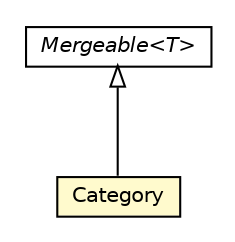 #!/usr/local/bin/dot
#
# Class diagram 
# Generated by UMLGraph version 5.1 (http://www.umlgraph.org/)
#

digraph G {
	edge [fontname="Helvetica",fontsize=10,labelfontname="Helvetica",labelfontsize=10];
	node [fontname="Helvetica",fontsize=10,shape=plaintext];
	nodesep=0.25;
	ranksep=0.5;
	// org.androidtransfuse.model.manifest.Category
	c8644 [label=<<table title="org.androidtransfuse.model.manifest.Category" border="0" cellborder="1" cellspacing="0" cellpadding="2" port="p" bgcolor="lemonChiffon" href="./Category.html">
		<tr><td><table border="0" cellspacing="0" cellpadding="1">
<tr><td align="center" balign="center"> Category </td></tr>
		</table></td></tr>
		</table>>, fontname="Helvetica", fontcolor="black", fontsize=10.0];
	// org.androidtransfuse.processor.Mergeable<T>
	c8796 [label=<<table title="org.androidtransfuse.processor.Mergeable" border="0" cellborder="1" cellspacing="0" cellpadding="2" port="p" href="../../processor/Mergeable.html">
		<tr><td><table border="0" cellspacing="0" cellpadding="1">
<tr><td align="center" balign="center"><font face="Helvetica-Oblique"> Mergeable&lt;T&gt; </font></td></tr>
		</table></td></tr>
		</table>>, fontname="Helvetica", fontcolor="black", fontsize=10.0];
	//org.androidtransfuse.model.manifest.Category extends org.androidtransfuse.processor.Mergeable<java.lang.String>
	c8796:p -> c8644:p [dir=back,arrowtail=empty];
}

